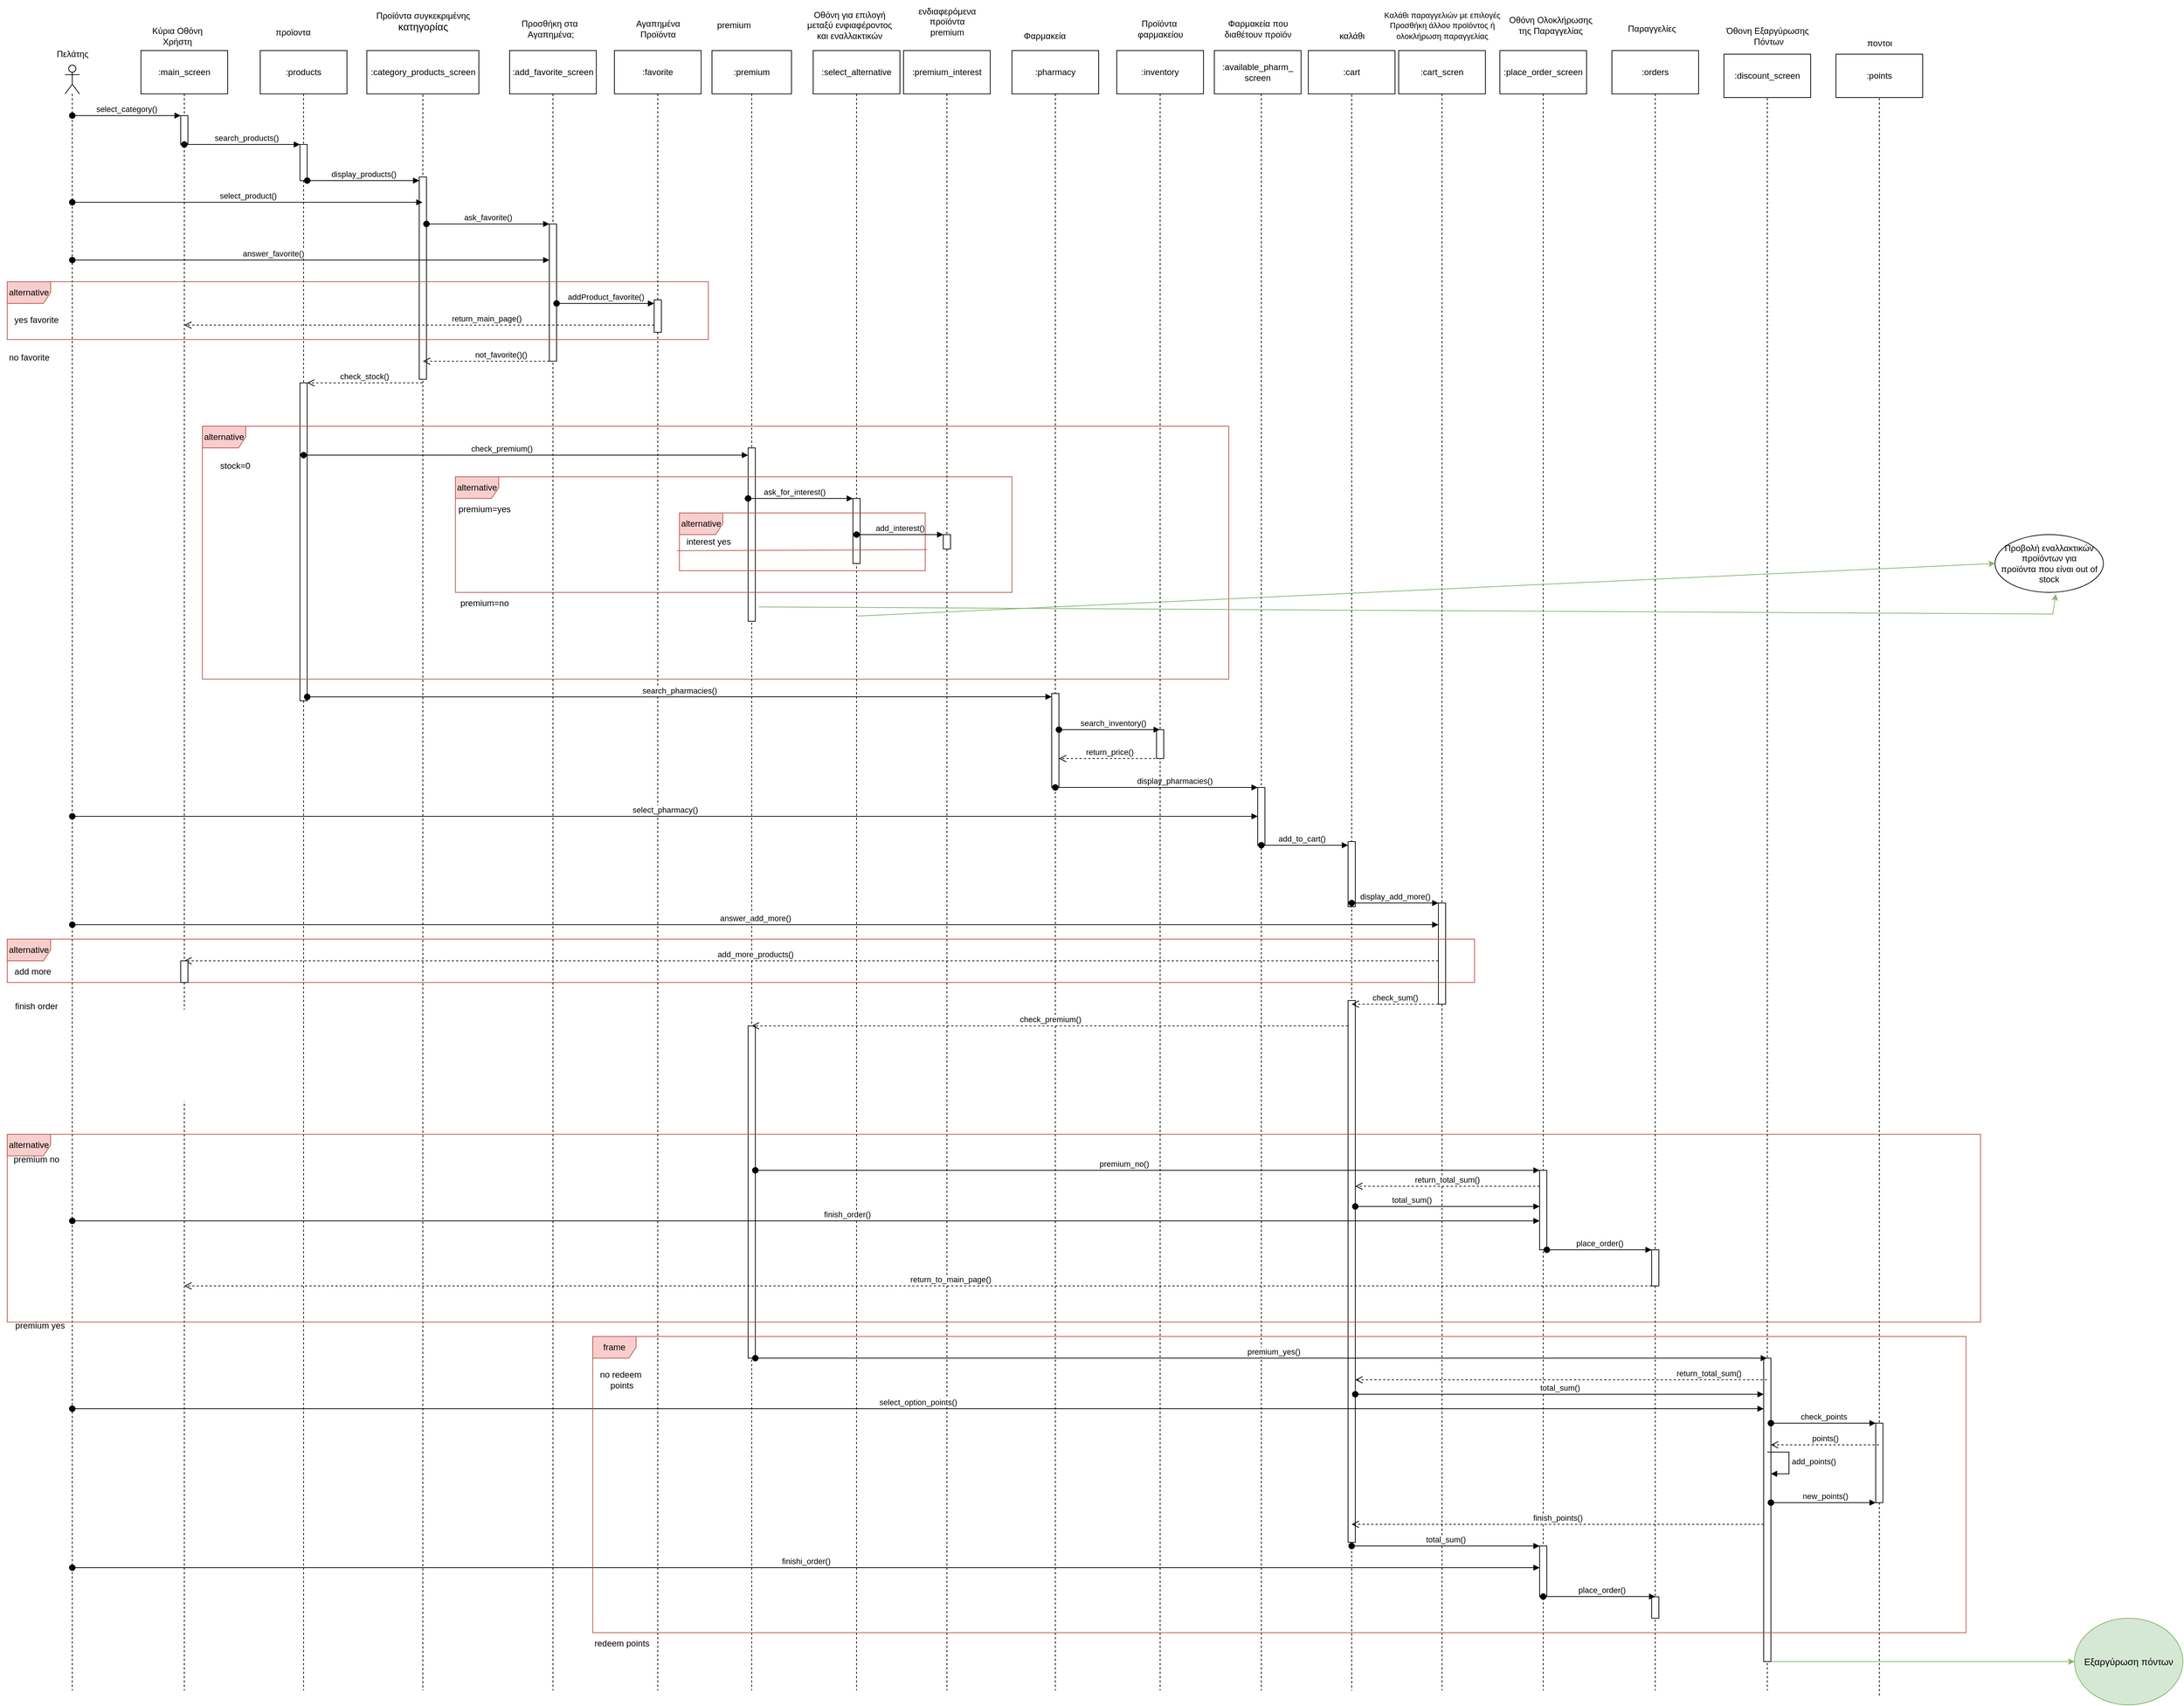 <mxfile version="21.2.8" type="device">
  <diagram name="Page-1" id="0SUwLg295NydfQJ0HCyk">
    <mxGraphModel dx="2126" dy="606" grid="1" gridSize="10" guides="1" tooltips="1" connect="1" arrows="1" fold="1" page="1" pageScale="1" pageWidth="850" pageHeight="1100" math="0" shadow="0">
      <root>
        <mxCell id="0" />
        <mxCell id="1" parent="0" />
        <mxCell id="wv0iCeW0pls4u1Xk4wzR-1" value="" style="shape=umlLifeline;perimeter=lifelinePerimeter;whiteSpace=wrap;html=1;container=1;dropTarget=0;collapsible=0;recursiveResize=0;outlineConnect=0;portConstraint=eastwest;newEdgeStyle={&quot;edgeStyle&quot;:&quot;elbowEdgeStyle&quot;,&quot;elbow&quot;:&quot;vertical&quot;,&quot;curved&quot;:0,&quot;rounded&quot;:0};participant=umlActor;" parent="1" vertex="1">
          <mxGeometry x="30" y="150" width="20" height="2250" as="geometry" />
        </mxCell>
        <mxCell id="wv0iCeW0pls4u1Xk4wzR-2" value="Πελάτης" style="text;html=1;align=center;verticalAlign=middle;resizable=0;points=[];autosize=1;strokeColor=none;fillColor=none;" parent="1" vertex="1">
          <mxGeometry x="5" y="120" width="70" height="30" as="geometry" />
        </mxCell>
        <mxCell id="wv0iCeW0pls4u1Xk4wzR-3" value="" style="shape=umlLifeline;perimeter=lifelinePerimeter;whiteSpace=wrap;html=1;container=1;dropTarget=0;collapsible=0;recursiveResize=0;outlineConnect=0;portConstraint=eastwest;newEdgeStyle={&quot;edgeStyle&quot;:&quot;elbowEdgeStyle&quot;,&quot;elbow&quot;:&quot;vertical&quot;,&quot;curved&quot;:0,&quot;rounded&quot;:0};participant=umlBoundary;" parent="1" vertex="1">
          <mxGeometry x="170" y="150" width="50" height="2250" as="geometry" />
        </mxCell>
        <mxCell id="wv0iCeW0pls4u1Xk4wzR-5" value="" style="html=1;points=[];perimeter=orthogonalPerimeter;outlineConnect=0;targetShapes=umlLifeline;portConstraint=eastwest;newEdgeStyle={&quot;edgeStyle&quot;:&quot;elbowEdgeStyle&quot;,&quot;elbow&quot;:&quot;vertical&quot;,&quot;curved&quot;:0,&quot;rounded&quot;:0};" parent="wv0iCeW0pls4u1Xk4wzR-3" vertex="1">
          <mxGeometry x="20" y="70" width="10" height="40" as="geometry" />
        </mxCell>
        <mxCell id="wv0iCeW0pls4u1Xk4wzR-4" value="Κύρια Οθόνη &lt;br&gt;Χρήστη" style="text;html=1;align=center;verticalAlign=middle;resizable=0;points=[];autosize=1;strokeColor=none;fillColor=none;" parent="1" vertex="1">
          <mxGeometry x="140" y="90" width="90" height="40" as="geometry" />
        </mxCell>
        <mxCell id="wv0iCeW0pls4u1Xk4wzR-6" value="select_category()" style="html=1;verticalAlign=bottom;startArrow=oval;endArrow=block;startSize=8;edgeStyle=elbowEdgeStyle;elbow=vertical;curved=0;rounded=0;" parent="1" source="wv0iCeW0pls4u1Xk4wzR-1" target="wv0iCeW0pls4u1Xk4wzR-5" edge="1">
          <mxGeometry relative="1" as="geometry">
            <mxPoint x="130" y="220" as="sourcePoint" />
            <Array as="points">
              <mxPoint x="100" y="220" />
            </Array>
          </mxGeometry>
        </mxCell>
        <mxCell id="wv0iCeW0pls4u1Xk4wzR-7" value="" style="shape=umlLifeline;perimeter=lifelinePerimeter;whiteSpace=wrap;html=1;container=1;dropTarget=0;collapsible=0;recursiveResize=0;outlineConnect=0;portConstraint=eastwest;newEdgeStyle={&quot;edgeStyle&quot;:&quot;elbowEdgeStyle&quot;,&quot;elbow&quot;:&quot;vertical&quot;,&quot;curved&quot;:0,&quot;rounded&quot;:0};participant=umlEntity;" parent="1" vertex="1">
          <mxGeometry x="340" y="150" width="40" height="2250" as="geometry" />
        </mxCell>
        <mxCell id="wv0iCeW0pls4u1Xk4wzR-8" value="" style="html=1;points=[];perimeter=orthogonalPerimeter;outlineConnect=0;targetShapes=umlLifeline;portConstraint=eastwest;newEdgeStyle={&quot;edgeStyle&quot;:&quot;elbowEdgeStyle&quot;,&quot;elbow&quot;:&quot;vertical&quot;,&quot;curved&quot;:0,&quot;rounded&quot;:0};" parent="wv0iCeW0pls4u1Xk4wzR-7" vertex="1">
          <mxGeometry x="15" y="110" width="10" height="50" as="geometry" />
        </mxCell>
        <mxCell id="wv0iCeW0pls4u1Xk4wzR-33" value="" style="html=1;points=[];perimeter=orthogonalPerimeter;outlineConnect=0;targetShapes=umlLifeline;portConstraint=eastwest;newEdgeStyle={&quot;edgeStyle&quot;:&quot;elbowEdgeStyle&quot;,&quot;elbow&quot;:&quot;vertical&quot;,&quot;curved&quot;:0,&quot;rounded&quot;:0};" parent="wv0iCeW0pls4u1Xk4wzR-7" vertex="1">
          <mxGeometry x="15" y="440" width="10" height="440" as="geometry" />
        </mxCell>
        <mxCell id="wv0iCeW0pls4u1Xk4wzR-9" value="search_products()" style="html=1;verticalAlign=bottom;startArrow=oval;endArrow=block;startSize=8;edgeStyle=elbowEdgeStyle;elbow=vertical;curved=0;rounded=0;" parent="1" source="wv0iCeW0pls4u1Xk4wzR-3" target="wv0iCeW0pls4u1Xk4wzR-8" edge="1">
          <mxGeometry x="0.065" relative="1" as="geometry">
            <mxPoint x="300" y="260" as="sourcePoint" />
            <Array as="points">
              <mxPoint x="320" y="260" />
            </Array>
            <mxPoint x="1" as="offset" />
          </mxGeometry>
        </mxCell>
        <mxCell id="wv0iCeW0pls4u1Xk4wzR-11" value="προϊοντα" style="text;html=1;align=center;verticalAlign=middle;resizable=0;points=[];autosize=1;strokeColor=none;fillColor=none;" parent="1" vertex="1">
          <mxGeometry x="310" y="90" width="70" height="30" as="geometry" />
        </mxCell>
        <mxCell id="wv0iCeW0pls4u1Xk4wzR-12" value="" style="shape=umlLifeline;perimeter=lifelinePerimeter;whiteSpace=wrap;html=1;container=1;dropTarget=0;collapsible=0;recursiveResize=0;outlineConnect=0;portConstraint=eastwest;newEdgeStyle={&quot;edgeStyle&quot;:&quot;elbowEdgeStyle&quot;,&quot;elbow&quot;:&quot;vertical&quot;,&quot;curved&quot;:0,&quot;rounded&quot;:0};participant=umlBoundary;" parent="1" vertex="1">
          <mxGeometry x="500" y="145" width="50" height="2255" as="geometry" />
        </mxCell>
        <mxCell id="wv0iCeW0pls4u1Xk4wzR-13" value="" style="html=1;points=[];perimeter=orthogonalPerimeter;outlineConnect=0;targetShapes=umlLifeline;portConstraint=eastwest;newEdgeStyle={&quot;edgeStyle&quot;:&quot;elbowEdgeStyle&quot;,&quot;elbow&quot;:&quot;vertical&quot;,&quot;curved&quot;:0,&quot;rounded&quot;:0};" parent="wv0iCeW0pls4u1Xk4wzR-12" vertex="1">
          <mxGeometry x="20" y="160" width="10" height="280" as="geometry" />
        </mxCell>
        <mxCell id="wv0iCeW0pls4u1Xk4wzR-14" value="display_products()" style="html=1;verticalAlign=bottom;startArrow=oval;endArrow=block;startSize=8;edgeStyle=elbowEdgeStyle;elbow=vertical;curved=0;rounded=0;" parent="1" source="wv0iCeW0pls4u1Xk4wzR-8" target="wv0iCeW0pls4u1Xk4wzR-13" edge="1">
          <mxGeometry relative="1" as="geometry">
            <mxPoint x="440" y="310" as="sourcePoint" />
            <Array as="points">
              <mxPoint x="430" y="310" />
            </Array>
          </mxGeometry>
        </mxCell>
        <mxCell id="wv0iCeW0pls4u1Xk4wzR-15" value="Προϊόντα συγκεκριμένης&lt;br style=&quot;border-color: var(--border-color); font-size: 14px;&quot;&gt;&lt;span style=&quot;border-color: var(--border-color); font-size: 14px;&quot;&gt;κατηγορίας&lt;/span&gt;" style="text;html=1;align=center;verticalAlign=middle;resizable=0;points=[];autosize=1;strokeColor=none;fillColor=none;" parent="1" vertex="1">
          <mxGeometry x="450" y="70" width="150" height="40" as="geometry" />
        </mxCell>
        <mxCell id="wv0iCeW0pls4u1Xk4wzR-16" value="select_product()" style="html=1;verticalAlign=bottom;startArrow=oval;startFill=1;endArrow=block;startSize=8;edgeStyle=elbowEdgeStyle;elbow=vertical;curved=0;rounded=0;" parent="1" source="wv0iCeW0pls4u1Xk4wzR-1" target="wv0iCeW0pls4u1Xk4wzR-12" edge="1">
          <mxGeometry width="60" relative="1" as="geometry">
            <mxPoint x="250" y="350" as="sourcePoint" />
            <mxPoint x="310" y="350" as="targetPoint" />
            <Array as="points">
              <mxPoint x="220" y="340" />
            </Array>
          </mxGeometry>
        </mxCell>
        <mxCell id="wv0iCeW0pls4u1Xk4wzR-17" value="" style="shape=umlLifeline;perimeter=lifelinePerimeter;whiteSpace=wrap;html=1;container=1;dropTarget=0;collapsible=0;recursiveResize=0;outlineConnect=0;portConstraint=eastwest;newEdgeStyle={&quot;edgeStyle&quot;:&quot;elbowEdgeStyle&quot;,&quot;elbow&quot;:&quot;vertical&quot;,&quot;curved&quot;:0,&quot;rounded&quot;:0};participant=umlBoundary;" parent="1" vertex="1">
          <mxGeometry x="680" y="150" width="50" height="2250" as="geometry" />
        </mxCell>
        <mxCell id="wv0iCeW0pls4u1Xk4wzR-19" value="" style="html=1;points=[];perimeter=orthogonalPerimeter;outlineConnect=0;targetShapes=umlLifeline;portConstraint=eastwest;newEdgeStyle={&quot;edgeStyle&quot;:&quot;elbowEdgeStyle&quot;,&quot;elbow&quot;:&quot;vertical&quot;,&quot;curved&quot;:0,&quot;rounded&quot;:0};" parent="wv0iCeW0pls4u1Xk4wzR-17" vertex="1">
          <mxGeometry x="20" y="220" width="10" height="190" as="geometry" />
        </mxCell>
        <mxCell id="wv0iCeW0pls4u1Xk4wzR-18" value="Προσθήκη στα&lt;br&gt;&amp;nbsp;Αγαπημένα;" style="text;html=1;align=center;verticalAlign=middle;resizable=0;points=[];autosize=1;strokeColor=none;fillColor=none;" parent="1" vertex="1">
          <mxGeometry x="650" y="80" width="100" height="40" as="geometry" />
        </mxCell>
        <mxCell id="wv0iCeW0pls4u1Xk4wzR-20" value="ask_favorite()" style="html=1;verticalAlign=bottom;startArrow=oval;endArrow=block;startSize=8;edgeStyle=elbowEdgeStyle;elbow=vertical;curved=0;rounded=0;" parent="1" source="wv0iCeW0pls4u1Xk4wzR-13" target="wv0iCeW0pls4u1Xk4wzR-19" edge="1">
          <mxGeometry relative="1" as="geometry">
            <mxPoint x="600" y="360" as="sourcePoint" />
            <Array as="points">
              <mxPoint x="540" y="370" />
              <mxPoint x="630" y="360" />
            </Array>
            <mxPoint as="offset" />
          </mxGeometry>
        </mxCell>
        <mxCell id="wv0iCeW0pls4u1Xk4wzR-21" value="answer_favorite()" style="html=1;verticalAlign=bottom;startArrow=oval;startFill=1;endArrow=block;startSize=8;edgeStyle=elbowEdgeStyle;elbow=vertical;curved=0;rounded=0;" parent="1" source="wv0iCeW0pls4u1Xk4wzR-1" target="wv0iCeW0pls4u1Xk4wzR-19" edge="1">
          <mxGeometry x="-0.16" width="60" relative="1" as="geometry">
            <mxPoint x="380" y="400" as="sourcePoint" />
            <mxPoint x="440" y="400" as="targetPoint" />
            <Array as="points">
              <mxPoint x="450" y="420" />
              <mxPoint x="430" y="400" />
            </Array>
            <mxPoint x="1" as="offset" />
          </mxGeometry>
        </mxCell>
        <mxCell id="wv0iCeW0pls4u1Xk4wzR-22" value="alternative" style="shape=umlFrame;whiteSpace=wrap;html=1;pointerEvents=0;fillColor=#f8cecc;strokeColor=#b85450;" parent="1" vertex="1">
          <mxGeometry x="-50" y="450" width="970" height="80" as="geometry" />
        </mxCell>
        <mxCell id="wv0iCeW0pls4u1Xk4wzR-25" value="yes favorite" style="text;html=1;align=center;verticalAlign=middle;resizable=0;points=[];autosize=1;strokeColor=none;fillColor=none;" parent="1" vertex="1">
          <mxGeometry x="-50" y="488" width="80" height="30" as="geometry" />
        </mxCell>
        <mxCell id="wv0iCeW0pls4u1Xk4wzR-28" value="" style="shape=umlLifeline;perimeter=lifelinePerimeter;whiteSpace=wrap;html=1;container=1;dropTarget=0;collapsible=0;recursiveResize=0;outlineConnect=0;portConstraint=eastwest;newEdgeStyle={&quot;edgeStyle&quot;:&quot;elbowEdgeStyle&quot;,&quot;elbow&quot;:&quot;vertical&quot;,&quot;curved&quot;:0,&quot;rounded&quot;:0};participant=umlEntity;" parent="1" vertex="1">
          <mxGeometry x="830" y="150" width="40" height="2250" as="geometry" />
        </mxCell>
        <mxCell id="wv0iCeW0pls4u1Xk4wzR-29" value="" style="html=1;points=[];perimeter=orthogonalPerimeter;outlineConnect=0;targetShapes=umlLifeline;portConstraint=eastwest;newEdgeStyle={&quot;edgeStyle&quot;:&quot;elbowEdgeStyle&quot;,&quot;elbow&quot;:&quot;vertical&quot;,&quot;curved&quot;:0,&quot;rounded&quot;:0};" parent="wv0iCeW0pls4u1Xk4wzR-28" vertex="1">
          <mxGeometry x="15" y="325" width="10" height="45" as="geometry" />
        </mxCell>
        <mxCell id="wv0iCeW0pls4u1Xk4wzR-30" value="addProduct_favorite()" style="html=1;verticalAlign=bottom;startArrow=oval;endArrow=block;startSize=8;edgeStyle=elbowEdgeStyle;elbow=vertical;curved=0;rounded=0;" parent="1" source="wv0iCeW0pls4u1Xk4wzR-19" target="wv0iCeW0pls4u1Xk4wzR-29" edge="1">
          <mxGeometry relative="1" as="geometry">
            <mxPoint x="723" y="470" as="sourcePoint" />
            <Array as="points">
              <mxPoint x="760" y="480" />
              <mxPoint x="710" y="460" />
            </Array>
          </mxGeometry>
        </mxCell>
        <mxCell id="wv0iCeW0pls4u1Xk4wzR-31" value="Αγαπημένα &lt;br&gt;Προϊόντα" style="text;html=1;align=center;verticalAlign=middle;resizable=0;points=[];autosize=1;strokeColor=none;fillColor=none;" parent="1" vertex="1">
          <mxGeometry x="810" y="80" width="80" height="40" as="geometry" />
        </mxCell>
        <mxCell id="wv0iCeW0pls4u1Xk4wzR-32" value="not_favorite()()" style="html=1;verticalAlign=bottom;endArrow=open;dashed=1;endSize=8;edgeStyle=elbowEdgeStyle;elbow=vertical;curved=0;rounded=0;" parent="1" source="wv0iCeW0pls4u1Xk4wzR-19" target="wv0iCeW0pls4u1Xk4wzR-12" edge="1">
          <mxGeometry x="-0.228" relative="1" as="geometry">
            <mxPoint x="610" y="560" as="sourcePoint" />
            <mxPoint x="510" y="560" as="targetPoint" />
            <Array as="points">
              <mxPoint x="630" y="560" />
              <mxPoint x="540" y="560" />
            </Array>
            <mxPoint as="offset" />
          </mxGeometry>
        </mxCell>
        <mxCell id="wv0iCeW0pls4u1Xk4wzR-34" value="check_stock()" style="html=1;verticalAlign=bottom;endArrow=open;dashed=1;endSize=8;edgeStyle=elbowEdgeStyle;elbow=vertical;curved=0;rounded=0;" parent="1" source="wv0iCeW0pls4u1Xk4wzR-12" target="wv0iCeW0pls4u1Xk4wzR-33" edge="1">
          <mxGeometry x="0.007" relative="1" as="geometry">
            <mxPoint x="505" y="590" as="sourcePoint" />
            <mxPoint x="400" y="580" as="targetPoint" />
            <Array as="points">
              <mxPoint x="460" y="590" />
              <mxPoint x="410" y="570" />
            </Array>
            <mxPoint as="offset" />
          </mxGeometry>
        </mxCell>
        <mxCell id="wv0iCeW0pls4u1Xk4wzR-35" value="alternative" style="shape=umlFrame;whiteSpace=wrap;html=1;pointerEvents=0;fillColor=#f8cecc;strokeColor=#b85450;" parent="1" vertex="1">
          <mxGeometry x="220" y="650" width="1420" height="350" as="geometry" />
        </mxCell>
        <mxCell id="wv0iCeW0pls4u1Xk4wzR-37" value="stock=0" style="text;html=1;align=center;verticalAlign=middle;resizable=0;points=[];autosize=1;strokeColor=none;fillColor=none;" parent="1" vertex="1">
          <mxGeometry x="230" y="690" width="70" height="30" as="geometry" />
        </mxCell>
        <mxCell id="wv0iCeW0pls4u1Xk4wzR-38" value="" style="shape=umlLifeline;perimeter=lifelinePerimeter;whiteSpace=wrap;html=1;container=1;dropTarget=0;collapsible=0;recursiveResize=0;outlineConnect=0;portConstraint=eastwest;newEdgeStyle={&quot;edgeStyle&quot;:&quot;elbowEdgeStyle&quot;,&quot;elbow&quot;:&quot;vertical&quot;,&quot;curved&quot;:0,&quot;rounded&quot;:0};participant=umlEntity;" parent="1" vertex="1">
          <mxGeometry x="960" y="150" width="40" height="2250" as="geometry" />
        </mxCell>
        <mxCell id="wv0iCeW0pls4u1Xk4wzR-41" value="" style="html=1;points=[];perimeter=orthogonalPerimeter;outlineConnect=0;targetShapes=umlLifeline;portConstraint=eastwest;newEdgeStyle={&quot;edgeStyle&quot;:&quot;elbowEdgeStyle&quot;,&quot;elbow&quot;:&quot;vertical&quot;,&quot;curved&quot;:0,&quot;rounded&quot;:0};" parent="wv0iCeW0pls4u1Xk4wzR-38" vertex="1">
          <mxGeometry x="15" y="530" width="10" height="240" as="geometry" />
        </mxCell>
        <mxCell id="wv0iCeW0pls4u1Xk4wzR-94" value="" style="html=1;points=[];perimeter=orthogonalPerimeter;outlineConnect=0;targetShapes=umlLifeline;portConstraint=eastwest;newEdgeStyle={&quot;edgeStyle&quot;:&quot;elbowEdgeStyle&quot;,&quot;elbow&quot;:&quot;vertical&quot;,&quot;curved&quot;:0,&quot;rounded&quot;:0};" parent="wv0iCeW0pls4u1Xk4wzR-38" vertex="1">
          <mxGeometry x="15" y="1330" width="10" height="460" as="geometry" />
        </mxCell>
        <mxCell id="wv0iCeW0pls4u1Xk4wzR-39" value="premium" style="text;html=1;align=center;verticalAlign=middle;resizable=0;points=[];autosize=1;strokeColor=none;fillColor=none;" parent="1" vertex="1">
          <mxGeometry x="920" y="80" width="70" height="30" as="geometry" />
        </mxCell>
        <mxCell id="wv0iCeW0pls4u1Xk4wzR-42" value="check_premium()" style="html=1;verticalAlign=bottom;startArrow=oval;endArrow=block;startSize=8;edgeStyle=elbowEdgeStyle;elbow=vertical;curved=0;rounded=0;" parent="1" target="wv0iCeW0pls4u1Xk4wzR-41" edge="1">
          <mxGeometry x="-0.111" relative="1" as="geometry">
            <mxPoint x="360" y="690" as="sourcePoint" />
            <mxPoint as="offset" />
          </mxGeometry>
        </mxCell>
        <mxCell id="wv0iCeW0pls4u1Xk4wzR-43" value="alternative" style="shape=umlFrame;whiteSpace=wrap;html=1;pointerEvents=0;fillColor=#f8cecc;strokeColor=#b85450;" parent="1" vertex="1">
          <mxGeometry x="570" y="720" width="770" height="160" as="geometry" />
        </mxCell>
        <mxCell id="wv0iCeW0pls4u1Xk4wzR-45" value="premium=yes" style="text;html=1;align=center;verticalAlign=middle;resizable=0;points=[];autosize=1;strokeColor=none;fillColor=none;" parent="1" vertex="1">
          <mxGeometry x="560" y="750" width="100" height="30" as="geometry" />
        </mxCell>
        <mxCell id="wv0iCeW0pls4u1Xk4wzR-46" value="premium=no" style="text;html=1;align=center;verticalAlign=middle;resizable=0;points=[];autosize=1;strokeColor=none;fillColor=none;" parent="1" vertex="1">
          <mxGeometry x="565" y="880" width="90" height="30" as="geometry" />
        </mxCell>
        <mxCell id="wv0iCeW0pls4u1Xk4wzR-47" value="" style="shape=umlLifeline;perimeter=lifelinePerimeter;whiteSpace=wrap;html=1;container=1;dropTarget=0;collapsible=0;recursiveResize=0;outlineConnect=0;portConstraint=eastwest;newEdgeStyle={&quot;edgeStyle&quot;:&quot;elbowEdgeStyle&quot;,&quot;elbow&quot;:&quot;vertical&quot;,&quot;curved&quot;:0,&quot;rounded&quot;:0};participant=umlBoundary;" parent="1" vertex="1">
          <mxGeometry x="1100" y="150" width="50" height="2250" as="geometry" />
        </mxCell>
        <mxCell id="wv0iCeW0pls4u1Xk4wzR-48" value="" style="html=1;points=[];perimeter=orthogonalPerimeter;outlineConnect=0;targetShapes=umlLifeline;portConstraint=eastwest;newEdgeStyle={&quot;edgeStyle&quot;:&quot;elbowEdgeStyle&quot;,&quot;elbow&quot;:&quot;vertical&quot;,&quot;curved&quot;:0,&quot;rounded&quot;:0};" parent="wv0iCeW0pls4u1Xk4wzR-47" vertex="1">
          <mxGeometry x="20" y="600" width="10" height="90" as="geometry" />
        </mxCell>
        <mxCell id="wv0iCeW0pls4u1Xk4wzR-49" value="ask_for_interest()" style="html=1;verticalAlign=bottom;startArrow=oval;endArrow=block;startSize=8;edgeStyle=elbowEdgeStyle;elbow=vertical;curved=0;rounded=0;" parent="1" source="wv0iCeW0pls4u1Xk4wzR-41" target="wv0iCeW0pls4u1Xk4wzR-48" edge="1">
          <mxGeometry x="-0.043" relative="1" as="geometry">
            <mxPoint x="1010" y="750" as="sourcePoint" />
            <mxPoint as="offset" />
            <Array as="points">
              <mxPoint x="970" y="750" />
            </Array>
          </mxGeometry>
        </mxCell>
        <mxCell id="wv0iCeW0pls4u1Xk4wzR-50" value="Οθόνη για επιλογή &lt;br&gt;μεταξύ ενφιαφέροντος &lt;br&gt;και εναλλακτικών" style="text;html=1;align=center;verticalAlign=middle;resizable=0;points=[];autosize=1;strokeColor=none;fillColor=none;" parent="1" vertex="1">
          <mxGeometry x="1045" y="65" width="140" height="60" as="geometry" />
        </mxCell>
        <mxCell id="wv0iCeW0pls4u1Xk4wzR-51" value="alternative" style="shape=umlFrame;whiteSpace=wrap;html=1;pointerEvents=0;fillColor=#f8cecc;strokeColor=#b85450;" parent="1" vertex="1">
          <mxGeometry x="880" y="770" width="340" height="80" as="geometry" />
        </mxCell>
        <mxCell id="wv0iCeW0pls4u1Xk4wzR-52" value="interest yes" style="text;html=1;align=center;verticalAlign=middle;resizable=0;points=[];autosize=1;strokeColor=none;fillColor=none;" parent="1" vertex="1">
          <mxGeometry x="880" y="795" width="80" height="30" as="geometry" />
        </mxCell>
        <mxCell id="wv0iCeW0pls4u1Xk4wzR-53" value="ενδιαφερόμενα&lt;br&gt;&amp;nbsp;προϊόντα&amp;nbsp;&lt;br&gt;premium" style="text;html=1;align=center;verticalAlign=middle;resizable=0;points=[];autosize=1;strokeColor=none;fillColor=none;" parent="1" vertex="1">
          <mxGeometry x="1200" y="60" width="100" height="60" as="geometry" />
        </mxCell>
        <mxCell id="wv0iCeW0pls4u1Xk4wzR-54" value="" style="endArrow=none;html=1;rounded=0;entryX=1.007;entryY=0.635;entryDx=0;entryDy=0;entryPerimeter=0;exitX=-0.01;exitY=0.655;exitDx=0;exitDy=0;exitPerimeter=0;fillColor=#f8cecc;strokeColor=#b85450;" parent="1" source="wv0iCeW0pls4u1Xk4wzR-51" target="wv0iCeW0pls4u1Xk4wzR-51" edge="1">
          <mxGeometry width="50" height="50" relative="1" as="geometry">
            <mxPoint x="1095" y="830" as="sourcePoint" />
            <mxPoint x="1145" y="780" as="targetPoint" />
          </mxGeometry>
        </mxCell>
        <mxCell id="wv0iCeW0pls4u1Xk4wzR-55" value="" style="shape=umlLifeline;perimeter=lifelinePerimeter;whiteSpace=wrap;html=1;container=1;dropTarget=0;collapsible=0;recursiveResize=0;outlineConnect=0;portConstraint=eastwest;newEdgeStyle={&quot;edgeStyle&quot;:&quot;elbowEdgeStyle&quot;,&quot;elbow&quot;:&quot;vertical&quot;,&quot;curved&quot;:0,&quot;rounded&quot;:0};participant=umlEntity;" parent="1" vertex="1">
          <mxGeometry x="1230" y="150" width="40" height="2250" as="geometry" />
        </mxCell>
        <mxCell id="wv0iCeW0pls4u1Xk4wzR-56" value="" style="html=1;points=[];perimeter=orthogonalPerimeter;outlineConnect=0;targetShapes=umlLifeline;portConstraint=eastwest;newEdgeStyle={&quot;edgeStyle&quot;:&quot;elbowEdgeStyle&quot;,&quot;elbow&quot;:&quot;vertical&quot;,&quot;curved&quot;:0,&quot;rounded&quot;:0};" parent="wv0iCeW0pls4u1Xk4wzR-55" vertex="1">
          <mxGeometry x="15" y="650" width="10" height="20" as="geometry" />
        </mxCell>
        <mxCell id="wv0iCeW0pls4u1Xk4wzR-57" value="add_interest()" style="html=1;verticalAlign=bottom;startArrow=oval;endArrow=block;startSize=8;edgeStyle=elbowEdgeStyle;elbow=vertical;curved=0;rounded=0;" parent="1" source="wv0iCeW0pls4u1Xk4wzR-47" target="wv0iCeW0pls4u1Xk4wzR-56" edge="1">
          <mxGeometry relative="1" as="geometry">
            <mxPoint x="1130" y="780" as="sourcePoint" />
            <Array as="points">
              <mxPoint x="1220" y="800" />
              <mxPoint x="1120" y="800" />
            </Array>
          </mxGeometry>
        </mxCell>
        <mxCell id="wv0iCeW0pls4u1Xk4wzR-59" value="no favorite" style="text;html=1;align=center;verticalAlign=middle;resizable=0;points=[];autosize=1;strokeColor=none;fillColor=none;" parent="1" vertex="1">
          <mxGeometry x="-60" y="540" width="80" height="30" as="geometry" />
        </mxCell>
        <mxCell id="wv0iCeW0pls4u1Xk4wzR-61" value="" style="shape=umlLifeline;perimeter=lifelinePerimeter;whiteSpace=wrap;html=1;container=1;dropTarget=0;collapsible=0;recursiveResize=0;outlineConnect=0;portConstraint=eastwest;newEdgeStyle={&quot;edgeStyle&quot;:&quot;elbowEdgeStyle&quot;,&quot;elbow&quot;:&quot;vertical&quot;,&quot;curved&quot;:0,&quot;rounded&quot;:0};participant=umlEntity;" parent="1" vertex="1">
          <mxGeometry x="1380" y="150" width="40" height="2250" as="geometry" />
        </mxCell>
        <mxCell id="wv0iCeW0pls4u1Xk4wzR-63" value="" style="html=1;points=[];perimeter=orthogonalPerimeter;outlineConnect=0;targetShapes=umlLifeline;portConstraint=eastwest;newEdgeStyle={&quot;edgeStyle&quot;:&quot;elbowEdgeStyle&quot;,&quot;elbow&quot;:&quot;vertical&quot;,&quot;curved&quot;:0,&quot;rounded&quot;:0};" parent="wv0iCeW0pls4u1Xk4wzR-61" vertex="1">
          <mxGeometry x="15" y="870" width="10" height="130" as="geometry" />
        </mxCell>
        <mxCell id="wv0iCeW0pls4u1Xk4wzR-62" value="Φαρμακεία" style="text;html=1;align=center;verticalAlign=middle;resizable=0;points=[];autosize=1;strokeColor=none;fillColor=none;" parent="1" vertex="1">
          <mxGeometry x="1345" y="95" width="80" height="30" as="geometry" />
        </mxCell>
        <mxCell id="wv0iCeW0pls4u1Xk4wzR-64" value="search_pharmacies()" style="html=1;verticalAlign=bottom;startArrow=oval;endArrow=block;startSize=8;edgeStyle=elbowEdgeStyle;elbow=vertical;curved=0;rounded=0;" parent="1" target="wv0iCeW0pls4u1Xk4wzR-63" edge="1">
          <mxGeometry relative="1" as="geometry">
            <mxPoint x="365" y="1024.647" as="sourcePoint" />
          </mxGeometry>
        </mxCell>
        <mxCell id="wv0iCeW0pls4u1Xk4wzR-65" value="" style="shape=umlLifeline;perimeter=lifelinePerimeter;whiteSpace=wrap;html=1;container=1;dropTarget=0;collapsible=0;recursiveResize=0;outlineConnect=0;portConstraint=eastwest;newEdgeStyle={&quot;edgeStyle&quot;:&quot;elbowEdgeStyle&quot;,&quot;elbow&quot;:&quot;vertical&quot;,&quot;curved&quot;:0,&quot;rounded&quot;:0};participant=umlBoundary;" parent="1" vertex="1">
          <mxGeometry x="1660" y="150" width="50" height="2250" as="geometry" />
        </mxCell>
        <mxCell id="wv0iCeW0pls4u1Xk4wzR-67" value="" style="html=1;points=[];perimeter=orthogonalPerimeter;outlineConnect=0;targetShapes=umlLifeline;portConstraint=eastwest;newEdgeStyle={&quot;edgeStyle&quot;:&quot;elbowEdgeStyle&quot;,&quot;elbow&quot;:&quot;vertical&quot;,&quot;curved&quot;:0,&quot;rounded&quot;:0};" parent="wv0iCeW0pls4u1Xk4wzR-65" vertex="1">
          <mxGeometry x="20" y="1000" width="10" height="80" as="geometry" />
        </mxCell>
        <mxCell id="wv0iCeW0pls4u1Xk4wzR-66" value="Φαρμακεία που &lt;br&gt;διαθέτουν&amp;nbsp;προϊόν" style="text;html=1;align=center;verticalAlign=middle;resizable=0;points=[];autosize=1;strokeColor=none;fillColor=none;" parent="1" vertex="1">
          <mxGeometry x="1620" y="80" width="120" height="40" as="geometry" />
        </mxCell>
        <mxCell id="wv0iCeW0pls4u1Xk4wzR-68" value="display_pharmacies()" style="html=1;verticalAlign=bottom;startArrow=oval;endArrow=block;startSize=8;edgeStyle=elbowEdgeStyle;elbow=vertical;curved=0;rounded=0;" parent="1" source="wv0iCeW0pls4u1Xk4wzR-61" target="wv0iCeW0pls4u1Xk4wzR-67" edge="1">
          <mxGeometry x="0.17" relative="1" as="geometry">
            <mxPoint x="1360" y="1150" as="sourcePoint" />
            <Array as="points">
              <mxPoint x="1440" y="1150" />
              <mxPoint x="1350" y="1150" />
            </Array>
            <mxPoint x="1" as="offset" />
          </mxGeometry>
        </mxCell>
        <mxCell id="wv0iCeW0pls4u1Xk4wzR-69" value="select_pharmacy()" style="html=1;verticalAlign=bottom;startArrow=oval;startFill=1;endArrow=block;startSize=8;edgeStyle=elbowEdgeStyle;elbow=vertical;curved=0;rounded=0;" parent="1" source="wv0iCeW0pls4u1Xk4wzR-1" target="wv0iCeW0pls4u1Xk4wzR-67" edge="1">
          <mxGeometry width="60" relative="1" as="geometry">
            <mxPoint x="100" y="1190" as="sourcePoint" />
            <mxPoint x="160" y="1190" as="targetPoint" />
          </mxGeometry>
        </mxCell>
        <mxCell id="wv0iCeW0pls4u1Xk4wzR-72" value="" style="shape=umlLifeline;perimeter=lifelinePerimeter;whiteSpace=wrap;html=1;container=1;dropTarget=0;collapsible=0;recursiveResize=0;outlineConnect=0;portConstraint=eastwest;newEdgeStyle={&quot;edgeStyle&quot;:&quot;elbowEdgeStyle&quot;,&quot;elbow&quot;:&quot;vertical&quot;,&quot;curved&quot;:0,&quot;rounded&quot;:0};participant=umlEntity;" parent="1" vertex="1">
          <mxGeometry x="1790" y="145" width="40" height="2255" as="geometry" />
        </mxCell>
        <mxCell id="wv0iCeW0pls4u1Xk4wzR-73" value="" style="html=1;points=[];perimeter=orthogonalPerimeter;outlineConnect=0;targetShapes=umlLifeline;portConstraint=eastwest;newEdgeStyle={&quot;edgeStyle&quot;:&quot;elbowEdgeStyle&quot;,&quot;elbow&quot;:&quot;vertical&quot;,&quot;curved&quot;:0,&quot;rounded&quot;:0};" parent="wv0iCeW0pls4u1Xk4wzR-72" vertex="1">
          <mxGeometry x="15" y="1080" width="10" height="90" as="geometry" />
        </mxCell>
        <mxCell id="wv0iCeW0pls4u1Xk4wzR-93" value="" style="html=1;points=[];perimeter=orthogonalPerimeter;outlineConnect=0;targetShapes=umlLifeline;portConstraint=eastwest;newEdgeStyle={&quot;edgeStyle&quot;:&quot;elbowEdgeStyle&quot;,&quot;elbow&quot;:&quot;vertical&quot;,&quot;curved&quot;:0,&quot;rounded&quot;:0};" parent="wv0iCeW0pls4u1Xk4wzR-72" vertex="1">
          <mxGeometry x="15" y="1300" width="10" height="750" as="geometry" />
        </mxCell>
        <mxCell id="wv0iCeW0pls4u1Xk4wzR-74" value="add_to_cart()" style="html=1;verticalAlign=bottom;startArrow=oval;endArrow=block;startSize=8;edgeStyle=elbowEdgeStyle;elbow=vertical;curved=0;rounded=0;" parent="1" source="wv0iCeW0pls4u1Xk4wzR-65" target="wv0iCeW0pls4u1Xk4wzR-73" edge="1">
          <mxGeometry x="-0.076" relative="1" as="geometry">
            <mxPoint x="1470" y="1170" as="sourcePoint" />
            <Array as="points">
              <mxPoint x="1770" y="1230" />
              <mxPoint x="1630" y="1230" />
              <mxPoint x="1630" y="1220" />
              <mxPoint x="1480" y="1230" />
            </Array>
            <mxPoint as="offset" />
          </mxGeometry>
        </mxCell>
        <mxCell id="wv0iCeW0pls4u1Xk4wzR-75" value="καλάθι" style="text;html=1;align=center;verticalAlign=middle;resizable=0;points=[];autosize=1;strokeColor=none;fillColor=none;" parent="1" vertex="1">
          <mxGeometry x="1780" y="95" width="60" height="30" as="geometry" />
        </mxCell>
        <mxCell id="wv0iCeW0pls4u1Xk4wzR-76" value="" style="shape=umlLifeline;perimeter=lifelinePerimeter;whiteSpace=wrap;html=1;container=1;dropTarget=0;collapsible=0;recursiveResize=0;outlineConnect=0;portConstraint=eastwest;newEdgeStyle={&quot;edgeStyle&quot;:&quot;elbowEdgeStyle&quot;,&quot;elbow&quot;:&quot;vertical&quot;,&quot;curved&quot;:0,&quot;rounded&quot;:0};participant=umlBoundary;" parent="1" vertex="1">
          <mxGeometry x="1910" y="150" width="50" height="2250" as="geometry" />
        </mxCell>
        <mxCell id="wv0iCeW0pls4u1Xk4wzR-77" value="" style="html=1;points=[];perimeter=orthogonalPerimeter;outlineConnect=0;targetShapes=umlLifeline;portConstraint=eastwest;newEdgeStyle={&quot;edgeStyle&quot;:&quot;elbowEdgeStyle&quot;,&quot;elbow&quot;:&quot;vertical&quot;,&quot;curved&quot;:0,&quot;rounded&quot;:0};" parent="wv0iCeW0pls4u1Xk4wzR-76" vertex="1">
          <mxGeometry x="20" y="1160" width="10" height="140" as="geometry" />
        </mxCell>
        <mxCell id="wv0iCeW0pls4u1Xk4wzR-78" value="display_add_more()" style="html=1;verticalAlign=bottom;startArrow=oval;endArrow=block;startSize=8;edgeStyle=elbowEdgeStyle;elbow=vertical;curved=0;rounded=0;" parent="1" source="wv0iCeW0pls4u1Xk4wzR-72" target="wv0iCeW0pls4u1Xk4wzR-77" edge="1">
          <mxGeometry relative="1" as="geometry">
            <mxPoint x="1620" y="1310" as="sourcePoint" />
            <Array as="points">
              <mxPoint x="1890" y="1310" />
              <mxPoint x="1910" y="1310" />
              <mxPoint x="1740" y="1310" />
              <mxPoint x="1600" y="1310" />
            </Array>
          </mxGeometry>
        </mxCell>
        <mxCell id="wv0iCeW0pls4u1Xk4wzR-79" value="alternative" style="shape=umlFrame;whiteSpace=wrap;html=1;pointerEvents=0;fillColor=#f8cecc;strokeColor=#b85450;" parent="1" vertex="1">
          <mxGeometry x="-50" y="1360" width="2030" height="60" as="geometry" />
        </mxCell>
        <mxCell id="wv0iCeW0pls4u1Xk4wzR-80" value="answer_add_more()" style="html=1;verticalAlign=bottom;startArrow=oval;startFill=1;endArrow=block;startSize=8;edgeStyle=elbowEdgeStyle;elbow=vertical;curved=0;rounded=0;" parent="1" target="wv0iCeW0pls4u1Xk4wzR-77" edge="1">
          <mxGeometry width="60" relative="1" as="geometry">
            <mxPoint x="40" y="1340" as="sourcePoint" />
            <mxPoint x="100" y="1340" as="targetPoint" />
          </mxGeometry>
        </mxCell>
        <mxCell id="wv0iCeW0pls4u1Xk4wzR-81" value="add more" style="text;html=1;align=center;verticalAlign=middle;resizable=0;points=[];autosize=1;strokeColor=none;fillColor=none;" parent="1" vertex="1">
          <mxGeometry x="-50" y="1390" width="70" height="30" as="geometry" />
        </mxCell>
        <mxCell id="wv0iCeW0pls4u1Xk4wzR-83" value="add_more_products()" style="html=1;verticalAlign=bottom;endArrow=open;dashed=1;endSize=8;edgeStyle=elbowEdgeStyle;elbow=vertical;curved=0;rounded=0;" parent="1" source="wv0iCeW0pls4u1Xk4wzR-77" target="wv0iCeW0pls4u1Xk4wzR-3" edge="1">
          <mxGeometry x="0.09" relative="1" as="geometry">
            <mxPoint x="1640" y="1390" as="sourcePoint" />
            <mxPoint x="1560" y="1390" as="targetPoint" />
            <Array as="points">
              <mxPoint x="270" y="1390" />
            </Array>
            <mxPoint as="offset" />
          </mxGeometry>
        </mxCell>
        <mxCell id="wv0iCeW0pls4u1Xk4wzR-84" value="" style="html=1;points=[];perimeter=orthogonalPerimeter;outlineConnect=0;targetShapes=umlLifeline;portConstraint=eastwest;newEdgeStyle={&quot;edgeStyle&quot;:&quot;elbowEdgeStyle&quot;,&quot;elbow&quot;:&quot;vertical&quot;,&quot;curved&quot;:0,&quot;rounded&quot;:0};" parent="1" vertex="1">
          <mxGeometry x="190" y="1390" width="10" height="30" as="geometry" />
        </mxCell>
        <mxCell id="wv0iCeW0pls4u1Xk4wzR-86" value="finish order" style="text;html=1;align=center;verticalAlign=middle;resizable=0;points=[];autosize=1;strokeColor=none;fillColor=none;" parent="1" vertex="1">
          <mxGeometry x="-50" y="1438" width="80" height="30" as="geometry" />
        </mxCell>
        <mxCell id="wv0iCeW0pls4u1Xk4wzR-87" value="&lt;font style=&quot;font-size: 11px;&quot;&gt;Καλάθι παραγγελιών με επιλογές&lt;br style=&quot;border-color: var(--border-color);&quot;&gt;&lt;span style=&quot;border-color: var(--border-color);&quot;&gt;Προσθήκη άλλου προϊόντος ή&lt;/span&gt;&lt;br style=&quot;border-color: var(--border-color);&quot;&gt;&lt;span style=&quot;border-color: var(--border-color);&quot;&gt;ολοκλήρωση παραγγελίας&lt;/span&gt;&lt;/font&gt;" style="text;html=1;align=center;verticalAlign=middle;resizable=0;points=[];autosize=1;strokeColor=none;fillColor=none;" parent="1" vertex="1">
          <mxGeometry x="1845" y="65" width="180" height="60" as="geometry" />
        </mxCell>
        <mxCell id="wv0iCeW0pls4u1Xk4wzR-92" value="check_sum()" style="html=1;verticalAlign=bottom;endArrow=open;dashed=1;endSize=8;edgeStyle=elbowEdgeStyle;elbow=vertical;curved=0;rounded=0;" parent="1" source="wv0iCeW0pls4u1Xk4wzR-77" target="wv0iCeW0pls4u1Xk4wzR-72" edge="1">
          <mxGeometry relative="1" as="geometry">
            <mxPoint x="1720" y="1440" as="sourcePoint" />
            <mxPoint x="1590" y="1450" as="targetPoint" />
            <Array as="points">
              <mxPoint x="1900" y="1450" />
              <mxPoint x="1880" y="1460" />
              <mxPoint x="1730" y="1450" />
              <mxPoint x="1790" y="1450" />
            </Array>
          </mxGeometry>
        </mxCell>
        <mxCell id="wv0iCeW0pls4u1Xk4wzR-96" value="check_premium()" style="html=1;verticalAlign=bottom;endArrow=open;dashed=1;endSize=8;edgeStyle=elbowEdgeStyle;elbow=vertical;curved=0;rounded=0;" parent="1" source="wv0iCeW0pls4u1Xk4wzR-93" target="wv0iCeW0pls4u1Xk4wzR-38" edge="1">
          <mxGeometry relative="1" as="geometry">
            <mxPoint x="1540" y="1480" as="sourcePoint" />
            <mxPoint x="1460" y="1480" as="targetPoint" />
            <Array as="points">
              <mxPoint x="1010" y="1480" />
            </Array>
          </mxGeometry>
        </mxCell>
        <mxCell id="wv0iCeW0pls4u1Xk4wzR-97" value="alternative" style="shape=umlFrame;whiteSpace=wrap;html=1;pointerEvents=0;fillColor=#f8cecc;strokeColor=#b85450;" parent="1" vertex="1">
          <mxGeometry x="-50" y="1630" width="2730" height="260" as="geometry" />
        </mxCell>
        <mxCell id="wv0iCeW0pls4u1Xk4wzR-98" value="premium no" style="text;html=1;align=center;verticalAlign=middle;resizable=0;points=[];autosize=1;strokeColor=none;fillColor=none;" parent="1" vertex="1">
          <mxGeometry x="-55" y="1650" width="90" height="30" as="geometry" />
        </mxCell>
        <mxCell id="wv0iCeW0pls4u1Xk4wzR-99" value="" style="shape=umlLifeline;perimeter=lifelinePerimeter;whiteSpace=wrap;html=1;container=1;dropTarget=0;collapsible=0;recursiveResize=0;outlineConnect=0;portConstraint=eastwest;newEdgeStyle={&quot;edgeStyle&quot;:&quot;elbowEdgeStyle&quot;,&quot;elbow&quot;:&quot;vertical&quot;,&quot;curved&quot;:0,&quot;rounded&quot;:0};participant=umlBoundary;" parent="1" vertex="1">
          <mxGeometry x="2050" y="150" width="50" height="2250" as="geometry" />
        </mxCell>
        <mxCell id="wv0iCeW0pls4u1Xk4wzR-101" value="" style="html=1;points=[];perimeter=orthogonalPerimeter;outlineConnect=0;targetShapes=umlLifeline;portConstraint=eastwest;newEdgeStyle={&quot;edgeStyle&quot;:&quot;elbowEdgeStyle&quot;,&quot;elbow&quot;:&quot;vertical&quot;,&quot;curved&quot;:0,&quot;rounded&quot;:0};" parent="wv0iCeW0pls4u1Xk4wzR-99" vertex="1">
          <mxGeometry x="20" y="1530" width="10" height="110" as="geometry" />
        </mxCell>
        <mxCell id="wv0iCeW0pls4u1Xk4wzR-129" value="" style="html=1;points=[];perimeter=orthogonalPerimeter;outlineConnect=0;targetShapes=umlLifeline;portConstraint=eastwest;newEdgeStyle={&quot;edgeStyle&quot;:&quot;elbowEdgeStyle&quot;,&quot;elbow&quot;:&quot;vertical&quot;,&quot;curved&quot;:0,&quot;rounded&quot;:0};" parent="wv0iCeW0pls4u1Xk4wzR-99" vertex="1">
          <mxGeometry x="20" y="2050" width="10" height="70" as="geometry" />
        </mxCell>
        <mxCell id="wv0iCeW0pls4u1Xk4wzR-100" value="Οθόνη Ολοκλήρωσης &lt;br&gt;της Παραγγελίας" style="text;html=1;align=center;verticalAlign=middle;resizable=0;points=[];autosize=1;strokeColor=none;fillColor=none;" parent="1" vertex="1">
          <mxGeometry x="2015" y="75" width="140" height="40" as="geometry" />
        </mxCell>
        <mxCell id="wv0iCeW0pls4u1Xk4wzR-102" value="premium_no()" style="html=1;verticalAlign=bottom;startArrow=oval;endArrow=block;startSize=8;edgeStyle=elbowEdgeStyle;elbow=vertical;curved=0;rounded=0;" parent="1" source="wv0iCeW0pls4u1Xk4wzR-94" target="wv0iCeW0pls4u1Xk4wzR-101" edge="1">
          <mxGeometry x="-0.061" relative="1" as="geometry">
            <mxPoint x="1250" y="1730" as="sourcePoint" />
            <Array as="points">
              <mxPoint x="1770" y="1680" />
            </Array>
            <mxPoint as="offset" />
          </mxGeometry>
        </mxCell>
        <mxCell id="wv0iCeW0pls4u1Xk4wzR-103" value="total_sum()" style="html=1;verticalAlign=bottom;startArrow=oval;startFill=1;endArrow=block;startSize=8;edgeStyle=elbowEdgeStyle;elbow=vertical;curved=0;rounded=0;" parent="1" source="wv0iCeW0pls4u1Xk4wzR-93" target="wv0iCeW0pls4u1Xk4wzR-101" edge="1">
          <mxGeometry x="-0.398" width="60" relative="1" as="geometry">
            <mxPoint x="1840" y="1735" as="sourcePoint" />
            <mxPoint x="1660" y="1730" as="targetPoint" />
            <Array as="points">
              <mxPoint x="1820" y="1730" />
            </Array>
            <mxPoint x="1" as="offset" />
          </mxGeometry>
        </mxCell>
        <mxCell id="wv0iCeW0pls4u1Xk4wzR-105" value="finish_order()" style="html=1;verticalAlign=bottom;startArrow=oval;startFill=1;endArrow=block;startSize=8;edgeStyle=elbowEdgeStyle;elbow=vertical;curved=0;rounded=0;" parent="1" source="wv0iCeW0pls4u1Xk4wzR-1" target="wv0iCeW0pls4u1Xk4wzR-101" edge="1">
          <mxGeometry x="0.055" width="60" relative="1" as="geometry">
            <mxPoint x="75" y="1734.5" as="sourcePoint" />
            <mxPoint x="135" y="1734.5" as="targetPoint" />
            <Array as="points">
              <mxPoint x="1330" y="1750" />
              <mxPoint x="630" y="1730" />
            </Array>
            <mxPoint x="1" as="offset" />
          </mxGeometry>
        </mxCell>
        <mxCell id="wv0iCeW0pls4u1Xk4wzR-106" value="" style="shape=umlLifeline;perimeter=lifelinePerimeter;whiteSpace=wrap;html=1;container=1;dropTarget=0;collapsible=0;recursiveResize=0;outlineConnect=0;portConstraint=eastwest;newEdgeStyle={&quot;edgeStyle&quot;:&quot;elbowEdgeStyle&quot;,&quot;elbow&quot;:&quot;vertical&quot;,&quot;curved&quot;:0,&quot;rounded&quot;:0};participant=umlEntity;" parent="1" vertex="1">
          <mxGeometry x="2210" y="150" width="40" height="2250" as="geometry" />
        </mxCell>
        <mxCell id="wv0iCeW0pls4u1Xk4wzR-107" value="" style="html=1;points=[];perimeter=orthogonalPerimeter;outlineConnect=0;targetShapes=umlLifeline;portConstraint=eastwest;newEdgeStyle={&quot;edgeStyle&quot;:&quot;elbowEdgeStyle&quot;,&quot;elbow&quot;:&quot;vertical&quot;,&quot;curved&quot;:0,&quot;rounded&quot;:0};" parent="wv0iCeW0pls4u1Xk4wzR-106" vertex="1">
          <mxGeometry x="15" y="1640" width="10" height="50" as="geometry" />
        </mxCell>
        <mxCell id="wv0iCeW0pls4u1Xk4wzR-132" value="" style="html=1;points=[];perimeter=orthogonalPerimeter;outlineConnect=0;targetShapes=umlLifeline;portConstraint=eastwest;newEdgeStyle={&quot;edgeStyle&quot;:&quot;elbowEdgeStyle&quot;,&quot;elbow&quot;:&quot;vertical&quot;,&quot;curved&quot;:0,&quot;rounded&quot;:0};" parent="wv0iCeW0pls4u1Xk4wzR-106" vertex="1">
          <mxGeometry x="15" y="2120.33" width="10" height="29.67" as="geometry" />
        </mxCell>
        <mxCell id="wv0iCeW0pls4u1Xk4wzR-108" value="place_order()" style="html=1;verticalAlign=bottom;startArrow=oval;endArrow=block;startSize=8;edgeStyle=elbowEdgeStyle;elbow=vertical;curved=0;rounded=0;" parent="1" source="wv0iCeW0pls4u1Xk4wzR-101" target="wv0iCeW0pls4u1Xk4wzR-107" edge="1">
          <mxGeometry x="0.006" relative="1" as="geometry">
            <mxPoint x="1960" y="1780" as="sourcePoint" />
            <Array as="points">
              <mxPoint x="2180" y="1790" />
              <mxPoint x="2180" y="1800" />
              <mxPoint x="1948" y="1790" />
            </Array>
            <mxPoint as="offset" />
          </mxGeometry>
        </mxCell>
        <mxCell id="wv0iCeW0pls4u1Xk4wzR-109" value="return_to_main_page()" style="html=1;verticalAlign=bottom;endArrow=open;dashed=1;endSize=8;edgeStyle=elbowEdgeStyle;elbow=vertical;curved=0;rounded=0;" parent="1" source="wv0iCeW0pls4u1Xk4wzR-107" target="wv0iCeW0pls4u1Xk4wzR-3" edge="1">
          <mxGeometry x="-0.044" relative="1" as="geometry">
            <mxPoint x="1960" y="1839" as="sourcePoint" />
            <mxPoint x="210" y="1810" as="targetPoint" />
            <mxPoint as="offset" />
            <Array as="points">
              <mxPoint x="2090" y="1840" />
            </Array>
          </mxGeometry>
        </mxCell>
        <mxCell id="wv0iCeW0pls4u1Xk4wzR-111" value="Παραγγελίες" style="text;html=1;align=center;verticalAlign=middle;resizable=0;points=[];autosize=1;strokeColor=none;fillColor=none;" parent="1" vertex="1">
          <mxGeometry x="2180" y="85" width="90" height="30" as="geometry" />
        </mxCell>
        <mxCell id="wv0iCeW0pls4u1Xk4wzR-112" value="premium yes" style="text;html=1;align=center;verticalAlign=middle;resizable=0;points=[];autosize=1;strokeColor=none;fillColor=none;" parent="1" vertex="1">
          <mxGeometry x="-50" y="1880" width="90" height="30" as="geometry" />
        </mxCell>
        <mxCell id="wv0iCeW0pls4u1Xk4wzR-113" value="" style="shape=umlLifeline;perimeter=lifelinePerimeter;whiteSpace=wrap;html=1;container=1;dropTarget=0;collapsible=0;recursiveResize=0;outlineConnect=0;portConstraint=eastwest;newEdgeStyle={&quot;edgeStyle&quot;:&quot;elbowEdgeStyle&quot;,&quot;elbow&quot;:&quot;vertical&quot;,&quot;curved&quot;:0,&quot;rounded&quot;:0};participant=umlBoundary;" parent="1" vertex="1">
          <mxGeometry x="2360" y="150" width="50" height="2250" as="geometry" />
        </mxCell>
        <mxCell id="wv0iCeW0pls4u1Xk4wzR-116" value="" style="html=1;points=[];perimeter=orthogonalPerimeter;outlineConnect=0;targetShapes=umlLifeline;portConstraint=eastwest;newEdgeStyle={&quot;edgeStyle&quot;:&quot;elbowEdgeStyle&quot;,&quot;elbow&quot;:&quot;vertical&quot;,&quot;curved&quot;:0,&quot;rounded&quot;:0};" parent="wv0iCeW0pls4u1Xk4wzR-113" vertex="1">
          <mxGeometry x="20" y="1790" width="10" height="420" as="geometry" />
        </mxCell>
        <mxCell id="wv0iCeW0pls4u1Xk4wzR-123" value="add_points()" style="html=1;align=left;spacingLeft=2;endArrow=block;rounded=0;edgeStyle=orthogonalEdgeStyle;curved=0;rounded=0;" parent="wv0iCeW0pls4u1Xk4wzR-113" edge="1">
          <mxGeometry relative="1" as="geometry">
            <mxPoint x="25" y="1920" as="sourcePoint" />
            <Array as="points">
              <mxPoint x="55" y="1950" />
            </Array>
            <mxPoint x="30" y="1950.067" as="targetPoint" />
          </mxGeometry>
        </mxCell>
        <mxCell id="wv0iCeW0pls4u1Xk4wzR-114" value="Όθονη Εξαργύρωσης&lt;br&gt;&amp;nbsp;Πόντων" style="text;html=1;align=center;verticalAlign=middle;resizable=0;points=[];autosize=1;strokeColor=none;fillColor=none;" parent="1" vertex="1">
          <mxGeometry x="2315" y="90" width="140" height="40" as="geometry" />
        </mxCell>
        <mxCell id="wv0iCeW0pls4u1Xk4wzR-115" value="premium_yes()" style="html=1;verticalAlign=bottom;startArrow=oval;startFill=1;endArrow=block;startSize=8;edgeStyle=elbowEdgeStyle;elbow=vertical;curved=0;rounded=0;" parent="1" source="wv0iCeW0pls4u1Xk4wzR-94" target="wv0iCeW0pls4u1Xk4wzR-113" edge="1">
          <mxGeometry x="0.025" width="60" relative="1" as="geometry">
            <mxPoint x="980" y="2080" as="sourcePoint" />
            <mxPoint x="2195" y="2140" as="targetPoint" />
            <Array as="points">
              <mxPoint x="1000" y="1940" />
              <mxPoint x="1050" y="2080" />
              <mxPoint x="2170" y="2140" />
              <mxPoint x="2160" y="2100" />
            </Array>
            <mxPoint as="offset" />
          </mxGeometry>
        </mxCell>
        <mxCell id="wv0iCeW0pls4u1Xk4wzR-117" value="" style="shape=umlLifeline;perimeter=lifelinePerimeter;whiteSpace=wrap;html=1;container=1;dropTarget=0;collapsible=0;recursiveResize=0;outlineConnect=0;portConstraint=eastwest;newEdgeStyle={&quot;edgeStyle&quot;:&quot;elbowEdgeStyle&quot;,&quot;elbow&quot;:&quot;vertical&quot;,&quot;curved&quot;:0,&quot;rounded&quot;:0};participant=umlEntity;" parent="1" vertex="1">
          <mxGeometry x="2520" y="150" width="40" height="2260" as="geometry" />
        </mxCell>
        <mxCell id="wv0iCeW0pls4u1Xk4wzR-119" value="" style="html=1;points=[];perimeter=orthogonalPerimeter;outlineConnect=0;targetShapes=umlLifeline;portConstraint=eastwest;newEdgeStyle={&quot;edgeStyle&quot;:&quot;elbowEdgeStyle&quot;,&quot;elbow&quot;:&quot;vertical&quot;,&quot;curved&quot;:0,&quot;rounded&quot;:0};" parent="wv0iCeW0pls4u1Xk4wzR-117" vertex="1">
          <mxGeometry x="15" y="1880" width="10" height="110" as="geometry" />
        </mxCell>
        <mxCell id="wv0iCeW0pls4u1Xk4wzR-118" value="ποντοι" style="text;html=1;align=center;verticalAlign=middle;resizable=0;points=[];autosize=1;strokeColor=none;fillColor=none;" parent="1" vertex="1">
          <mxGeometry x="2510" y="105" width="60" height="30" as="geometry" />
        </mxCell>
        <mxCell id="wv0iCeW0pls4u1Xk4wzR-120" value="check_points" style="html=1;verticalAlign=bottom;startArrow=oval;endArrow=block;startSize=8;edgeStyle=elbowEdgeStyle;elbow=vertical;curved=0;rounded=0;" parent="1" source="wv0iCeW0pls4u1Xk4wzR-116" target="wv0iCeW0pls4u1Xk4wzR-119" edge="1">
          <mxGeometry relative="1" as="geometry">
            <mxPoint x="2150" y="2130" as="sourcePoint" />
            <Array as="points">
              <mxPoint x="2510" y="2030" />
              <mxPoint x="2320" y="2030" />
              <mxPoint x="2240" y="2020" />
              <mxPoint x="2220" y="2000" />
              <mxPoint x="2300" y="2030" />
            </Array>
          </mxGeometry>
        </mxCell>
        <mxCell id="wv0iCeW0pls4u1Xk4wzR-121" value="points()" style="html=1;verticalAlign=bottom;endArrow=open;dashed=1;endSize=8;edgeStyle=elbowEdgeStyle;elbow=vertical;curved=0;rounded=0;" parent="1" source="wv0iCeW0pls4u1Xk4wzR-117" target="wv0iCeW0pls4u1Xk4wzR-116" edge="1">
          <mxGeometry relative="1" as="geometry">
            <mxPoint x="2310" y="2040" as="sourcePoint" />
            <mxPoint x="2230" y="2040" as="targetPoint" />
            <Array as="points">
              <mxPoint x="2470" y="2060" />
              <mxPoint x="2250" y="2050" />
            </Array>
          </mxGeometry>
        </mxCell>
        <mxCell id="wv0iCeW0pls4u1Xk4wzR-124" value="new_points()" style="html=1;verticalAlign=bottom;startArrow=oval;startFill=1;endArrow=block;startSize=8;edgeStyle=elbowEdgeStyle;elbow=vertical;curved=0;rounded=0;" parent="1" source="wv0iCeW0pls4u1Xk4wzR-116" target="wv0iCeW0pls4u1Xk4wzR-119" edge="1">
          <mxGeometry x="0.032" width="60" relative="1" as="geometry">
            <mxPoint x="2220" y="2140.33" as="sourcePoint" />
            <mxPoint x="2280" y="2140.33" as="targetPoint" />
            <Array as="points">
              <mxPoint x="2490" y="2140" />
              <mxPoint x="2480" y="2150" />
              <mxPoint x="2250" y="2140" />
            </Array>
            <mxPoint as="offset" />
          </mxGeometry>
        </mxCell>
        <mxCell id="wv0iCeW0pls4u1Xk4wzR-127" value="finish_points()" style="html=1;verticalAlign=bottom;endArrow=open;dashed=1;endSize=8;edgeStyle=elbowEdgeStyle;elbow=vertical;curved=0;rounded=0;" parent="1" source="wv0iCeW0pls4u1Xk4wzR-116" target="wv0iCeW0pls4u1Xk4wzR-72" edge="1">
          <mxGeometry relative="1" as="geometry">
            <mxPoint x="2000" y="2150.33" as="sourcePoint" />
            <mxPoint x="1920" y="2150.33" as="targetPoint" />
            <Array as="points">
              <mxPoint x="1930" y="2170" />
            </Array>
          </mxGeometry>
        </mxCell>
        <mxCell id="wv0iCeW0pls4u1Xk4wzR-128" value="total_sum()" style="html=1;verticalAlign=bottom;startArrow=oval;startFill=1;endArrow=block;startSize=8;edgeStyle=elbowEdgeStyle;elbow=vertical;curved=0;rounded=0;" parent="1" source="wv0iCeW0pls4u1Xk4wzR-93" target="wv0iCeW0pls4u1Xk4wzR-116" edge="1">
          <mxGeometry width="60" relative="1" as="geometry">
            <mxPoint x="1600" y="2000.33" as="sourcePoint" />
            <mxPoint x="1660" y="2000.33" as="targetPoint" />
            <Array as="points">
              <mxPoint x="2000" y="1990" />
              <mxPoint x="1980" y="1980" />
              <mxPoint x="2020" y="1970" />
              <mxPoint x="2110" y="2030" />
            </Array>
          </mxGeometry>
        </mxCell>
        <mxCell id="wv0iCeW0pls4u1Xk4wzR-130" value="total_sum()" style="html=1;verticalAlign=bottom;startArrow=oval;endArrow=block;startSize=8;edgeStyle=elbowEdgeStyle;elbow=vertical;curved=0;rounded=0;" parent="1" source="wv0iCeW0pls4u1Xk4wzR-72" target="wv0iCeW0pls4u1Xk4wzR-129" edge="1">
          <mxGeometry relative="1" as="geometry">
            <mxPoint x="1800" y="2180" as="sourcePoint" />
            <Array as="points">
              <mxPoint x="1890" y="2200" />
              <mxPoint x="1880" y="2190" />
              <mxPoint x="1670" y="2200" />
              <mxPoint x="1560" y="2180" />
            </Array>
          </mxGeometry>
        </mxCell>
        <mxCell id="wv0iCeW0pls4u1Xk4wzR-131" value="finishi_order()" style="html=1;verticalAlign=bottom;startArrow=oval;startFill=1;endArrow=block;startSize=8;edgeStyle=elbowEdgeStyle;elbow=vertical;curved=0;rounded=0;" parent="1" source="wv0iCeW0pls4u1Xk4wzR-1" target="wv0iCeW0pls4u1Xk4wzR-129" edge="1">
          <mxGeometry width="60" relative="1" as="geometry">
            <mxPoint x="1760" y="2230" as="sourcePoint" />
            <mxPoint x="1820" y="2230" as="targetPoint" />
            <Array as="points">
              <mxPoint x="970" y="2230" />
            </Array>
          </mxGeometry>
        </mxCell>
        <mxCell id="wv0iCeW0pls4u1Xk4wzR-133" value="place_order()" style="html=1;verticalAlign=bottom;startArrow=oval;endArrow=block;startSize=8;edgeStyle=elbowEdgeStyle;elbow=vertical;curved=0;rounded=0;" parent="1" source="wv0iCeW0pls4u1Xk4wzR-99" target="wv0iCeW0pls4u1Xk4wzR-132" edge="1">
          <mxGeometry x="0.033" relative="1" as="geometry">
            <mxPoint x="1965" y="2270.33" as="sourcePoint" />
            <Array as="points">
              <mxPoint x="2160" y="2270" />
              <mxPoint x="1910" y="2270" />
            </Array>
            <mxPoint x="1" as="offset" />
          </mxGeometry>
        </mxCell>
        <mxCell id="Tsvf8lw3aR_uJxAvHTsw-1" value="Προβολή εναλλακτικών προϊόντων για&lt;br style=&quot;border-color: var(--border-color);&quot;&gt;προϊόντα που είναι out of stock" style="ellipse;whiteSpace=wrap;html=1;" parent="1" vertex="1">
          <mxGeometry x="2700" y="800" width="150" height="80" as="geometry" />
        </mxCell>
        <mxCell id="Tsvf8lw3aR_uJxAvHTsw-2" value="" style="endArrow=classic;html=1;rounded=0;entryX=0;entryY=0.5;entryDx=0;entryDy=0;exitX=0.524;exitY=0.339;exitDx=0;exitDy=0;exitPerimeter=0;fillColor=#d5e8d4;strokeColor=#82b366;" parent="1" source="wv0iCeW0pls4u1Xk4wzR-47" target="Tsvf8lw3aR_uJxAvHTsw-1" edge="1">
          <mxGeometry width="50" height="50" relative="1" as="geometry">
            <mxPoint x="1220" y="820" as="sourcePoint" />
            <mxPoint x="1270" y="770" as="targetPoint" />
            <Array as="points" />
          </mxGeometry>
        </mxCell>
        <mxCell id="Tsvf8lw3aR_uJxAvHTsw-3" value="" style="endArrow=classic;html=1;rounded=0;exitX=1.5;exitY=0.917;exitDx=0;exitDy=0;exitPerimeter=0;entryX=0.561;entryY=1.03;entryDx=0;entryDy=0;entryPerimeter=0;fillColor=#d5e8d4;strokeColor=#82b366;" parent="1" source="wv0iCeW0pls4u1Xk4wzR-41" target="Tsvf8lw3aR_uJxAvHTsw-1" edge="1">
          <mxGeometry width="50" height="50" relative="1" as="geometry">
            <mxPoint x="1070" y="820" as="sourcePoint" />
            <mxPoint x="1120" y="770" as="targetPoint" />
            <Array as="points">
              <mxPoint x="2780" y="910" />
            </Array>
          </mxGeometry>
        </mxCell>
        <mxCell id="Tsvf8lw3aR_uJxAvHTsw-4" value="" style="shape=umlLifeline;perimeter=lifelinePerimeter;whiteSpace=wrap;html=1;container=1;dropTarget=0;collapsible=0;recursiveResize=0;outlineConnect=0;portConstraint=eastwest;newEdgeStyle={&quot;edgeStyle&quot;:&quot;elbowEdgeStyle&quot;,&quot;elbow&quot;:&quot;vertical&quot;,&quot;curved&quot;:0,&quot;rounded&quot;:0};participant=umlEntity;" parent="1" vertex="1">
          <mxGeometry x="1525" y="150" width="40" height="2250" as="geometry" />
        </mxCell>
        <mxCell id="Tsvf8lw3aR_uJxAvHTsw-13" value="" style="html=1;points=[];perimeter=orthogonalPerimeter;outlineConnect=0;targetShapes=umlLifeline;portConstraint=eastwest;newEdgeStyle={&quot;edgeStyle&quot;:&quot;elbowEdgeStyle&quot;,&quot;elbow&quot;:&quot;vertical&quot;,&quot;curved&quot;:0,&quot;rounded&quot;:0};" parent="Tsvf8lw3aR_uJxAvHTsw-4" vertex="1">
          <mxGeometry x="15" y="920" width="10" height="40" as="geometry" />
        </mxCell>
        <mxCell id="Tsvf8lw3aR_uJxAvHTsw-12" value="search_inventory()" style="html=1;verticalAlign=bottom;startArrow=oval;startFill=1;endArrow=block;startSize=8;edgeStyle=elbowEdgeStyle;elbow=vertical;curved=0;rounded=0;" parent="1" source="wv0iCeW0pls4u1Xk4wzR-63" target="Tsvf8lw3aR_uJxAvHTsw-4" edge="1">
          <mxGeometry x="0.065" width="60" relative="1" as="geometry">
            <mxPoint x="1320" y="1060" as="sourcePoint" />
            <mxPoint x="1380" y="1060" as="targetPoint" />
            <Array as="points">
              <mxPoint x="1520" y="1070" />
              <mxPoint x="1540" y="1040" />
              <mxPoint x="1530" y="1070" />
              <mxPoint x="1360" y="1070" />
            </Array>
            <mxPoint as="offset" />
          </mxGeometry>
        </mxCell>
        <mxCell id="Tsvf8lw3aR_uJxAvHTsw-14" value="return_price()" style="html=1;verticalAlign=bottom;endArrow=open;dashed=1;endSize=8;edgeStyle=elbowEdgeStyle;elbow=vertical;curved=0;rounded=0;" parent="1" source="Tsvf8lw3aR_uJxAvHTsw-4" target="wv0iCeW0pls4u1Xk4wzR-63" edge="1">
          <mxGeometry relative="1" as="geometry">
            <mxPoint x="1440" y="1150" as="sourcePoint" />
            <mxPoint x="1310" y="1110" as="targetPoint" />
            <Array as="points">
              <mxPoint x="1430" y="1110" />
              <mxPoint x="1330" y="1110" />
            </Array>
          </mxGeometry>
        </mxCell>
        <mxCell id="Tsvf8lw3aR_uJxAvHTsw-15" value="Προϊόντα&amp;nbsp;&lt;br&gt;φαρμακείου" style="text;html=1;align=center;verticalAlign=middle;resizable=0;points=[];autosize=1;strokeColor=none;fillColor=none;" parent="1" vertex="1">
          <mxGeometry x="1500" y="80" width="90" height="40" as="geometry" />
        </mxCell>
        <mxCell id="Tsvf8lw3aR_uJxAvHTsw-17" value="return_total_sum()" style="html=1;verticalAlign=bottom;endArrow=open;dashed=1;endSize=8;edgeStyle=elbowEdgeStyle;elbow=vertical;curved=0;rounded=0;" parent="1" source="wv0iCeW0pls4u1Xk4wzR-113" target="wv0iCeW0pls4u1Xk4wzR-93" edge="1">
          <mxGeometry x="-0.718" relative="1" as="geometry">
            <mxPoint x="2020" y="1970" as="sourcePoint" />
            <mxPoint x="1940" y="1970" as="targetPoint" />
            <Array as="points">
              <mxPoint x="2080" y="1970" />
              <mxPoint x="1820" y="1960" />
              <mxPoint x="1590" y="1970" />
            </Array>
            <mxPoint as="offset" />
          </mxGeometry>
        </mxCell>
        <mxCell id="Tsvf8lw3aR_uJxAvHTsw-18" value="return_total_sum()" style="html=1;verticalAlign=bottom;endArrow=open;dashed=1;endSize=8;edgeStyle=elbowEdgeStyle;elbow=vertical;curved=0;rounded=0;entryX=1;entryY=0.342;entryDx=0;entryDy=0;entryPerimeter=0;" parent="1" source="wv0iCeW0pls4u1Xk4wzR-101" target="wv0iCeW0pls4u1Xk4wzR-93" edge="1">
          <mxGeometry relative="1" as="geometry">
            <mxPoint x="1770" y="1710.06" as="sourcePoint" />
            <mxPoint x="1690" y="1710.06" as="targetPoint" />
            <Array as="points">
              <mxPoint x="1870" y="1702" />
              <mxPoint x="2000" y="1712" />
              <mxPoint x="1920" y="1720" />
              <mxPoint x="1720" y="1707" />
              <mxPoint x="1620" y="1700" />
              <mxPoint x="1810" y="1710" />
              <mxPoint x="1620" y="1700" />
            </Array>
          </mxGeometry>
        </mxCell>
        <mxCell id="Tsvf8lw3aR_uJxAvHTsw-19" value="return_main_page()" style="html=1;verticalAlign=bottom;endArrow=open;dashed=1;endSize=8;edgeStyle=elbowEdgeStyle;elbow=vertical;curved=0;rounded=0;" parent="1" source="wv0iCeW0pls4u1Xk4wzR-29" target="wv0iCeW0pls4u1Xk4wzR-3" edge="1">
          <mxGeometry x="-0.284" relative="1" as="geometry">
            <mxPoint x="710" y="500" as="sourcePoint" />
            <mxPoint x="630" y="500" as="targetPoint" />
            <Array as="points">
              <mxPoint x="580" y="510" />
            </Array>
            <mxPoint as="offset" />
          </mxGeometry>
        </mxCell>
        <mxCell id="PGT5VEHHqZoybGRJl4zS-1" value="select_option_points()" style="html=1;verticalAlign=bottom;startArrow=oval;startFill=1;endArrow=block;startSize=8;edgeStyle=elbowEdgeStyle;elbow=vertical;curved=0;rounded=0;" parent="1" source="wv0iCeW0pls4u1Xk4wzR-1" target="wv0iCeW0pls4u1Xk4wzR-116" edge="1">
          <mxGeometry width="60" relative="1" as="geometry">
            <mxPoint x="90" y="2110" as="sourcePoint" />
            <mxPoint x="150" y="2110" as="targetPoint" />
            <Array as="points">
              <mxPoint x="2130" y="2010" />
              <mxPoint x="2160" y="2020" />
            </Array>
          </mxGeometry>
        </mxCell>
        <mxCell id="PGT5VEHHqZoybGRJl4zS-2" value="frame" style="shape=umlFrame;whiteSpace=wrap;html=1;pointerEvents=0;fillColor=#f8cecc;strokeColor=#b85450;" parent="1" vertex="1">
          <mxGeometry x="760" y="1910" width="1900" height="410" as="geometry" />
        </mxCell>
        <mxCell id="PGT5VEHHqZoybGRJl4zS-4" value="Εξαργύρωση πόντων" style="ellipse;whiteSpace=wrap;html=1;fontSize=13;fillColor=#d5e8d4;strokeColor=#82b366;" parent="1" vertex="1">
          <mxGeometry x="2810" y="2300" width="150" height="120" as="geometry" />
        </mxCell>
        <mxCell id="PGT5VEHHqZoybGRJl4zS-5" value="" style="endArrow=classic;html=1;rounded=0;entryX=0;entryY=0.5;entryDx=0;entryDy=0;fillColor=#d5e8d4;strokeColor=#82b366;" parent="1" source="wv0iCeW0pls4u1Xk4wzR-116" target="PGT5VEHHqZoybGRJl4zS-4" edge="1">
          <mxGeometry width="50" height="50" relative="1" as="geometry">
            <mxPoint x="2420" y="2240" as="sourcePoint" />
            <mxPoint x="2470" y="2190" as="targetPoint" />
          </mxGeometry>
        </mxCell>
        <mxCell id="PGT5VEHHqZoybGRJl4zS-6" value="no redeem&amp;nbsp;&lt;br&gt;points" style="text;html=1;align=center;verticalAlign=middle;resizable=0;points=[];autosize=1;strokeColor=none;fillColor=none;" parent="1" vertex="1">
          <mxGeometry x="760" y="1950" width="80" height="40" as="geometry" />
        </mxCell>
        <mxCell id="PGT5VEHHqZoybGRJl4zS-7" value="redeem points" style="text;html=1;align=center;verticalAlign=middle;resizable=0;points=[];autosize=1;strokeColor=none;fillColor=none;" parent="1" vertex="1">
          <mxGeometry x="750" y="2320" width="100" height="30" as="geometry" />
        </mxCell>
        <mxCell id="RtQH5lmCM18qcD3E0uqo-3" value=":main_screen" style="rounded=0;whiteSpace=wrap;html=1;" parent="1" vertex="1">
          <mxGeometry x="135" y="130" width="120" height="60" as="geometry" />
        </mxCell>
        <mxCell id="RtQH5lmCM18qcD3E0uqo-5" value=":products" style="whiteSpace=wrap;html=1;" parent="1" vertex="1">
          <mxGeometry x="300" y="130" width="120" height="60" as="geometry" />
        </mxCell>
        <mxCell id="RtQH5lmCM18qcD3E0uqo-6" value=":category_products_screen" style="whiteSpace=wrap;html=1;" parent="1" vertex="1">
          <mxGeometry x="447.5" y="130" width="155" height="60" as="geometry" />
        </mxCell>
        <mxCell id="RtQH5lmCM18qcD3E0uqo-7" value=":add_favorite_screen" style="whiteSpace=wrap;html=1;" parent="1" vertex="1">
          <mxGeometry x="645" y="130" width="120" height="60" as="geometry" />
        </mxCell>
        <mxCell id="RtQH5lmCM18qcD3E0uqo-8" value=":favorite" style="whiteSpace=wrap;html=1;" parent="1" vertex="1">
          <mxGeometry x="790" y="130" width="120" height="60" as="geometry" />
        </mxCell>
        <mxCell id="RtQH5lmCM18qcD3E0uqo-9" value=":premium" style="whiteSpace=wrap;html=1;" parent="1" vertex="1">
          <mxGeometry x="925" y="130" width="110" height="60" as="geometry" />
        </mxCell>
        <mxCell id="RtQH5lmCM18qcD3E0uqo-10" value=":select_alternative" style="whiteSpace=wrap;html=1;" parent="1" vertex="1">
          <mxGeometry x="1065" y="130" width="120" height="60" as="geometry" />
        </mxCell>
        <mxCell id="RtQH5lmCM18qcD3E0uqo-11" value=":premium_interest" style="rounded=0;whiteSpace=wrap;html=1;" parent="1" vertex="1">
          <mxGeometry x="1190" y="130" width="120" height="60" as="geometry" />
        </mxCell>
        <mxCell id="RtQH5lmCM18qcD3E0uqo-12" value=":pharmacy" style="whiteSpace=wrap;html=1;" parent="1" vertex="1">
          <mxGeometry x="1340" y="130" width="120" height="60" as="geometry" />
        </mxCell>
        <mxCell id="RtQH5lmCM18qcD3E0uqo-13" value=":inventory" style="whiteSpace=wrap;html=1;" parent="1" vertex="1">
          <mxGeometry x="1485" y="130" width="120" height="60" as="geometry" />
        </mxCell>
        <mxCell id="RtQH5lmCM18qcD3E0uqo-14" value=":available_pharm_&lt;br&gt;screen" style="whiteSpace=wrap;html=1;" parent="1" vertex="1">
          <mxGeometry x="1620" y="130" width="120" height="60" as="geometry" />
        </mxCell>
        <mxCell id="RtQH5lmCM18qcD3E0uqo-15" value=":cart" style="whiteSpace=wrap;html=1;" parent="1" vertex="1">
          <mxGeometry x="1750" y="130" width="120" height="60" as="geometry" />
        </mxCell>
        <mxCell id="RtQH5lmCM18qcD3E0uqo-16" value=":cart_scren" style="whiteSpace=wrap;html=1;" parent="1" vertex="1">
          <mxGeometry x="1875" y="130" width="120" height="60" as="geometry" />
        </mxCell>
        <mxCell id="RtQH5lmCM18qcD3E0uqo-17" value=":place_order_screen" style="whiteSpace=wrap;html=1;" parent="1" vertex="1">
          <mxGeometry x="2015" y="130" width="120" height="60" as="geometry" />
        </mxCell>
        <mxCell id="RtQH5lmCM18qcD3E0uqo-19" value=":orders" style="whiteSpace=wrap;html=1;" parent="1" vertex="1">
          <mxGeometry x="2170" y="130" width="120" height="60" as="geometry" />
        </mxCell>
        <mxCell id="RtQH5lmCM18qcD3E0uqo-20" value=":discount_screen" style="whiteSpace=wrap;html=1;" parent="1" vertex="1">
          <mxGeometry x="2325" y="135" width="120" height="60" as="geometry" />
        </mxCell>
        <mxCell id="RtQH5lmCM18qcD3E0uqo-21" value=":points" style="whiteSpace=wrap;html=1;" parent="1" vertex="1">
          <mxGeometry x="2480" y="135" width="120" height="60" as="geometry" />
        </mxCell>
      </root>
    </mxGraphModel>
  </diagram>
</mxfile>
